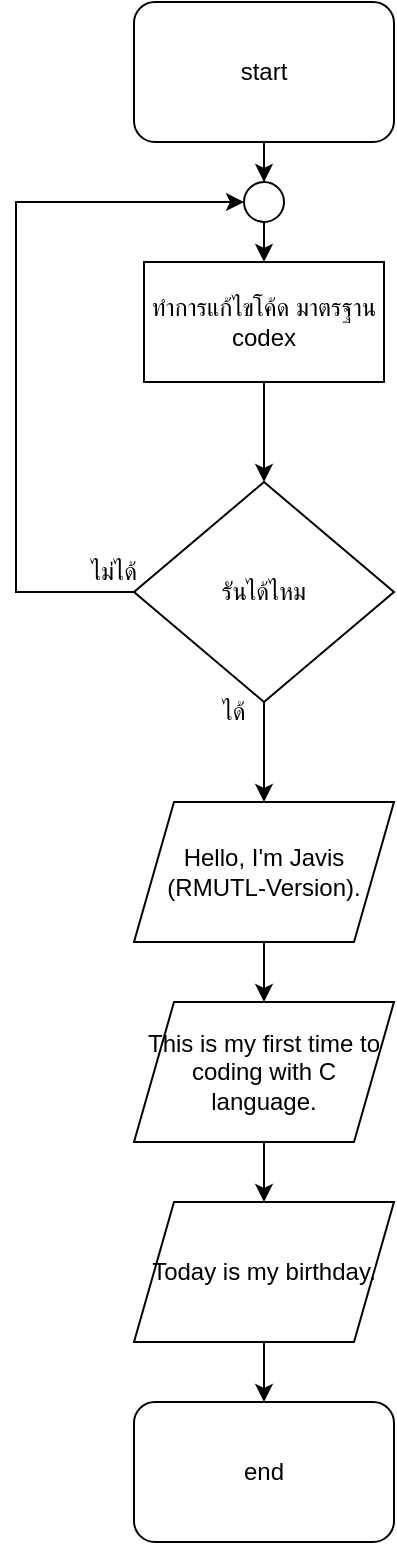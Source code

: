 <mxfile version="24.9.0">
  <diagram name="Page-1" id="d7p9Oa-sKtSY6JDpaFRf">
    <mxGraphModel dx="1135" dy="600" grid="1" gridSize="10" guides="1" tooltips="1" connect="1" arrows="1" fold="1" page="1" pageScale="1" pageWidth="850" pageHeight="1100" math="0" shadow="0">
      <root>
        <mxCell id="0" />
        <mxCell id="1" parent="0" />
        <mxCell id="bTPJ0XPaTUNqhLl3BBbu-1" value="start" style="rounded=1;whiteSpace=wrap;html=1;" parent="1" vertex="1">
          <mxGeometry x="350" y="60" width="130" height="70" as="geometry" />
        </mxCell>
        <mxCell id="bTPJ0XPaTUNqhLl3BBbu-9" value="" style="edgeStyle=orthogonalEdgeStyle;rounded=0;orthogonalLoop=1;jettySize=auto;html=1;" parent="1" source="bTPJ0XPaTUNqhLl3BBbu-3" target="bTPJ0XPaTUNqhLl3BBbu-5" edge="1">
          <mxGeometry relative="1" as="geometry" />
        </mxCell>
        <mxCell id="bTPJ0XPaTUNqhLl3BBbu-3" value="Hello, I&#39;m Javis (RMUTL-Version)." style="shape=parallelogram;perimeter=parallelogramPerimeter;whiteSpace=wrap;html=1;fixedSize=1;" parent="1" vertex="1">
          <mxGeometry x="350" y="460" width="130" height="70" as="geometry" />
        </mxCell>
        <mxCell id="bTPJ0XPaTUNqhLl3BBbu-10" value="" style="edgeStyle=orthogonalEdgeStyle;rounded=0;orthogonalLoop=1;jettySize=auto;html=1;" parent="1" source="bTPJ0XPaTUNqhLl3BBbu-5" target="bTPJ0XPaTUNqhLl3BBbu-7" edge="1">
          <mxGeometry relative="1" as="geometry" />
        </mxCell>
        <mxCell id="bTPJ0XPaTUNqhLl3BBbu-5" value="This is my first time to coding with C language." style="shape=parallelogram;perimeter=parallelogramPerimeter;whiteSpace=wrap;html=1;fixedSize=1;" parent="1" vertex="1">
          <mxGeometry x="350" y="560" width="130" height="70" as="geometry" />
        </mxCell>
        <mxCell id="bTPJ0XPaTUNqhLl3BBbu-12" value="" style="edgeStyle=orthogonalEdgeStyle;rounded=0;orthogonalLoop=1;jettySize=auto;html=1;" parent="1" source="bTPJ0XPaTUNqhLl3BBbu-7" target="bTPJ0XPaTUNqhLl3BBbu-11" edge="1">
          <mxGeometry relative="1" as="geometry" />
        </mxCell>
        <mxCell id="bTPJ0XPaTUNqhLl3BBbu-7" value="Today is my birthday." style="shape=parallelogram;perimeter=parallelogramPerimeter;whiteSpace=wrap;html=1;fixedSize=1;" parent="1" vertex="1">
          <mxGeometry x="350" y="660" width="130" height="70" as="geometry" />
        </mxCell>
        <mxCell id="bTPJ0XPaTUNqhLl3BBbu-11" value="end" style="rounded=1;whiteSpace=wrap;html=1;" parent="1" vertex="1">
          <mxGeometry x="350" y="760" width="130" height="70" as="geometry" />
        </mxCell>
        <mxCell id="JxNwjCqmxnfbJqtvMIX7-2" value="" style="edgeStyle=orthogonalEdgeStyle;rounded=0;orthogonalLoop=1;jettySize=auto;html=1;" edge="1" parent="1" source="dJwLUKN1fIgPqBi0CFWI-1" target="JxNwjCqmxnfbJqtvMIX7-1">
          <mxGeometry relative="1" as="geometry" />
        </mxCell>
        <mxCell id="dJwLUKN1fIgPqBi0CFWI-1" value="ทำการแก้ไขโค้ด มาตรฐาน codex" style="rounded=0;whiteSpace=wrap;html=1;" parent="1" vertex="1">
          <mxGeometry x="355" y="190" width="120" height="60" as="geometry" />
        </mxCell>
        <mxCell id="JxNwjCqmxnfbJqtvMIX7-3" style="edgeStyle=orthogonalEdgeStyle;rounded=0;orthogonalLoop=1;jettySize=auto;html=1;" edge="1" parent="1" source="JxNwjCqmxnfbJqtvMIX7-1" target="bTPJ0XPaTUNqhLl3BBbu-3">
          <mxGeometry relative="1" as="geometry" />
        </mxCell>
        <mxCell id="JxNwjCqmxnfbJqtvMIX7-5" style="edgeStyle=orthogonalEdgeStyle;rounded=0;orthogonalLoop=1;jettySize=auto;html=1;entryX=0;entryY=0.5;entryDx=0;entryDy=0;entryPerimeter=0;" edge="1" parent="1" source="JxNwjCqmxnfbJqtvMIX7-1" target="JxNwjCqmxnfbJqtvMIX7-6">
          <mxGeometry relative="1" as="geometry">
            <mxPoint x="415" y="150" as="targetPoint" />
            <Array as="points">
              <mxPoint x="291" y="355" />
              <mxPoint x="291" y="160" />
            </Array>
          </mxGeometry>
        </mxCell>
        <mxCell id="JxNwjCqmxnfbJqtvMIX7-1" value="รันได้ไหม" style="rhombus;whiteSpace=wrap;html=1;rounded=0;" vertex="1" parent="1">
          <mxGeometry x="350" y="300" width="130" height="110" as="geometry" />
        </mxCell>
        <mxCell id="JxNwjCqmxnfbJqtvMIX7-12" style="edgeStyle=orthogonalEdgeStyle;rounded=0;orthogonalLoop=1;jettySize=auto;html=1;exitX=0.5;exitY=1;exitDx=0;exitDy=0;exitPerimeter=0;entryX=0.5;entryY=0;entryDx=0;entryDy=0;" edge="1" parent="1" source="JxNwjCqmxnfbJqtvMIX7-6" target="dJwLUKN1fIgPqBi0CFWI-1">
          <mxGeometry relative="1" as="geometry" />
        </mxCell>
        <mxCell id="JxNwjCqmxnfbJqtvMIX7-6" value="" style="verticalLabelPosition=bottom;verticalAlign=top;html=1;shape=mxgraph.flowchart.on-page_reference;" vertex="1" parent="1">
          <mxGeometry x="405" y="150" width="20" height="20" as="geometry" />
        </mxCell>
        <mxCell id="JxNwjCqmxnfbJqtvMIX7-11" style="edgeStyle=orthogonalEdgeStyle;rounded=0;orthogonalLoop=1;jettySize=auto;html=1;entryX=0.5;entryY=0;entryDx=0;entryDy=0;entryPerimeter=0;" edge="1" parent="1" source="bTPJ0XPaTUNqhLl3BBbu-1" target="JxNwjCqmxnfbJqtvMIX7-6">
          <mxGeometry relative="1" as="geometry" />
        </mxCell>
        <mxCell id="JxNwjCqmxnfbJqtvMIX7-13" value="ไม่ได้" style="text;html=1;align=center;verticalAlign=middle;whiteSpace=wrap;rounded=0;" vertex="1" parent="1">
          <mxGeometry x="310" y="330" width="60" height="30" as="geometry" />
        </mxCell>
        <mxCell id="JxNwjCqmxnfbJqtvMIX7-14" value="ได้" style="text;html=1;align=center;verticalAlign=middle;whiteSpace=wrap;rounded=0;" vertex="1" parent="1">
          <mxGeometry x="370" y="400" width="60" height="30" as="geometry" />
        </mxCell>
      </root>
    </mxGraphModel>
  </diagram>
</mxfile>
